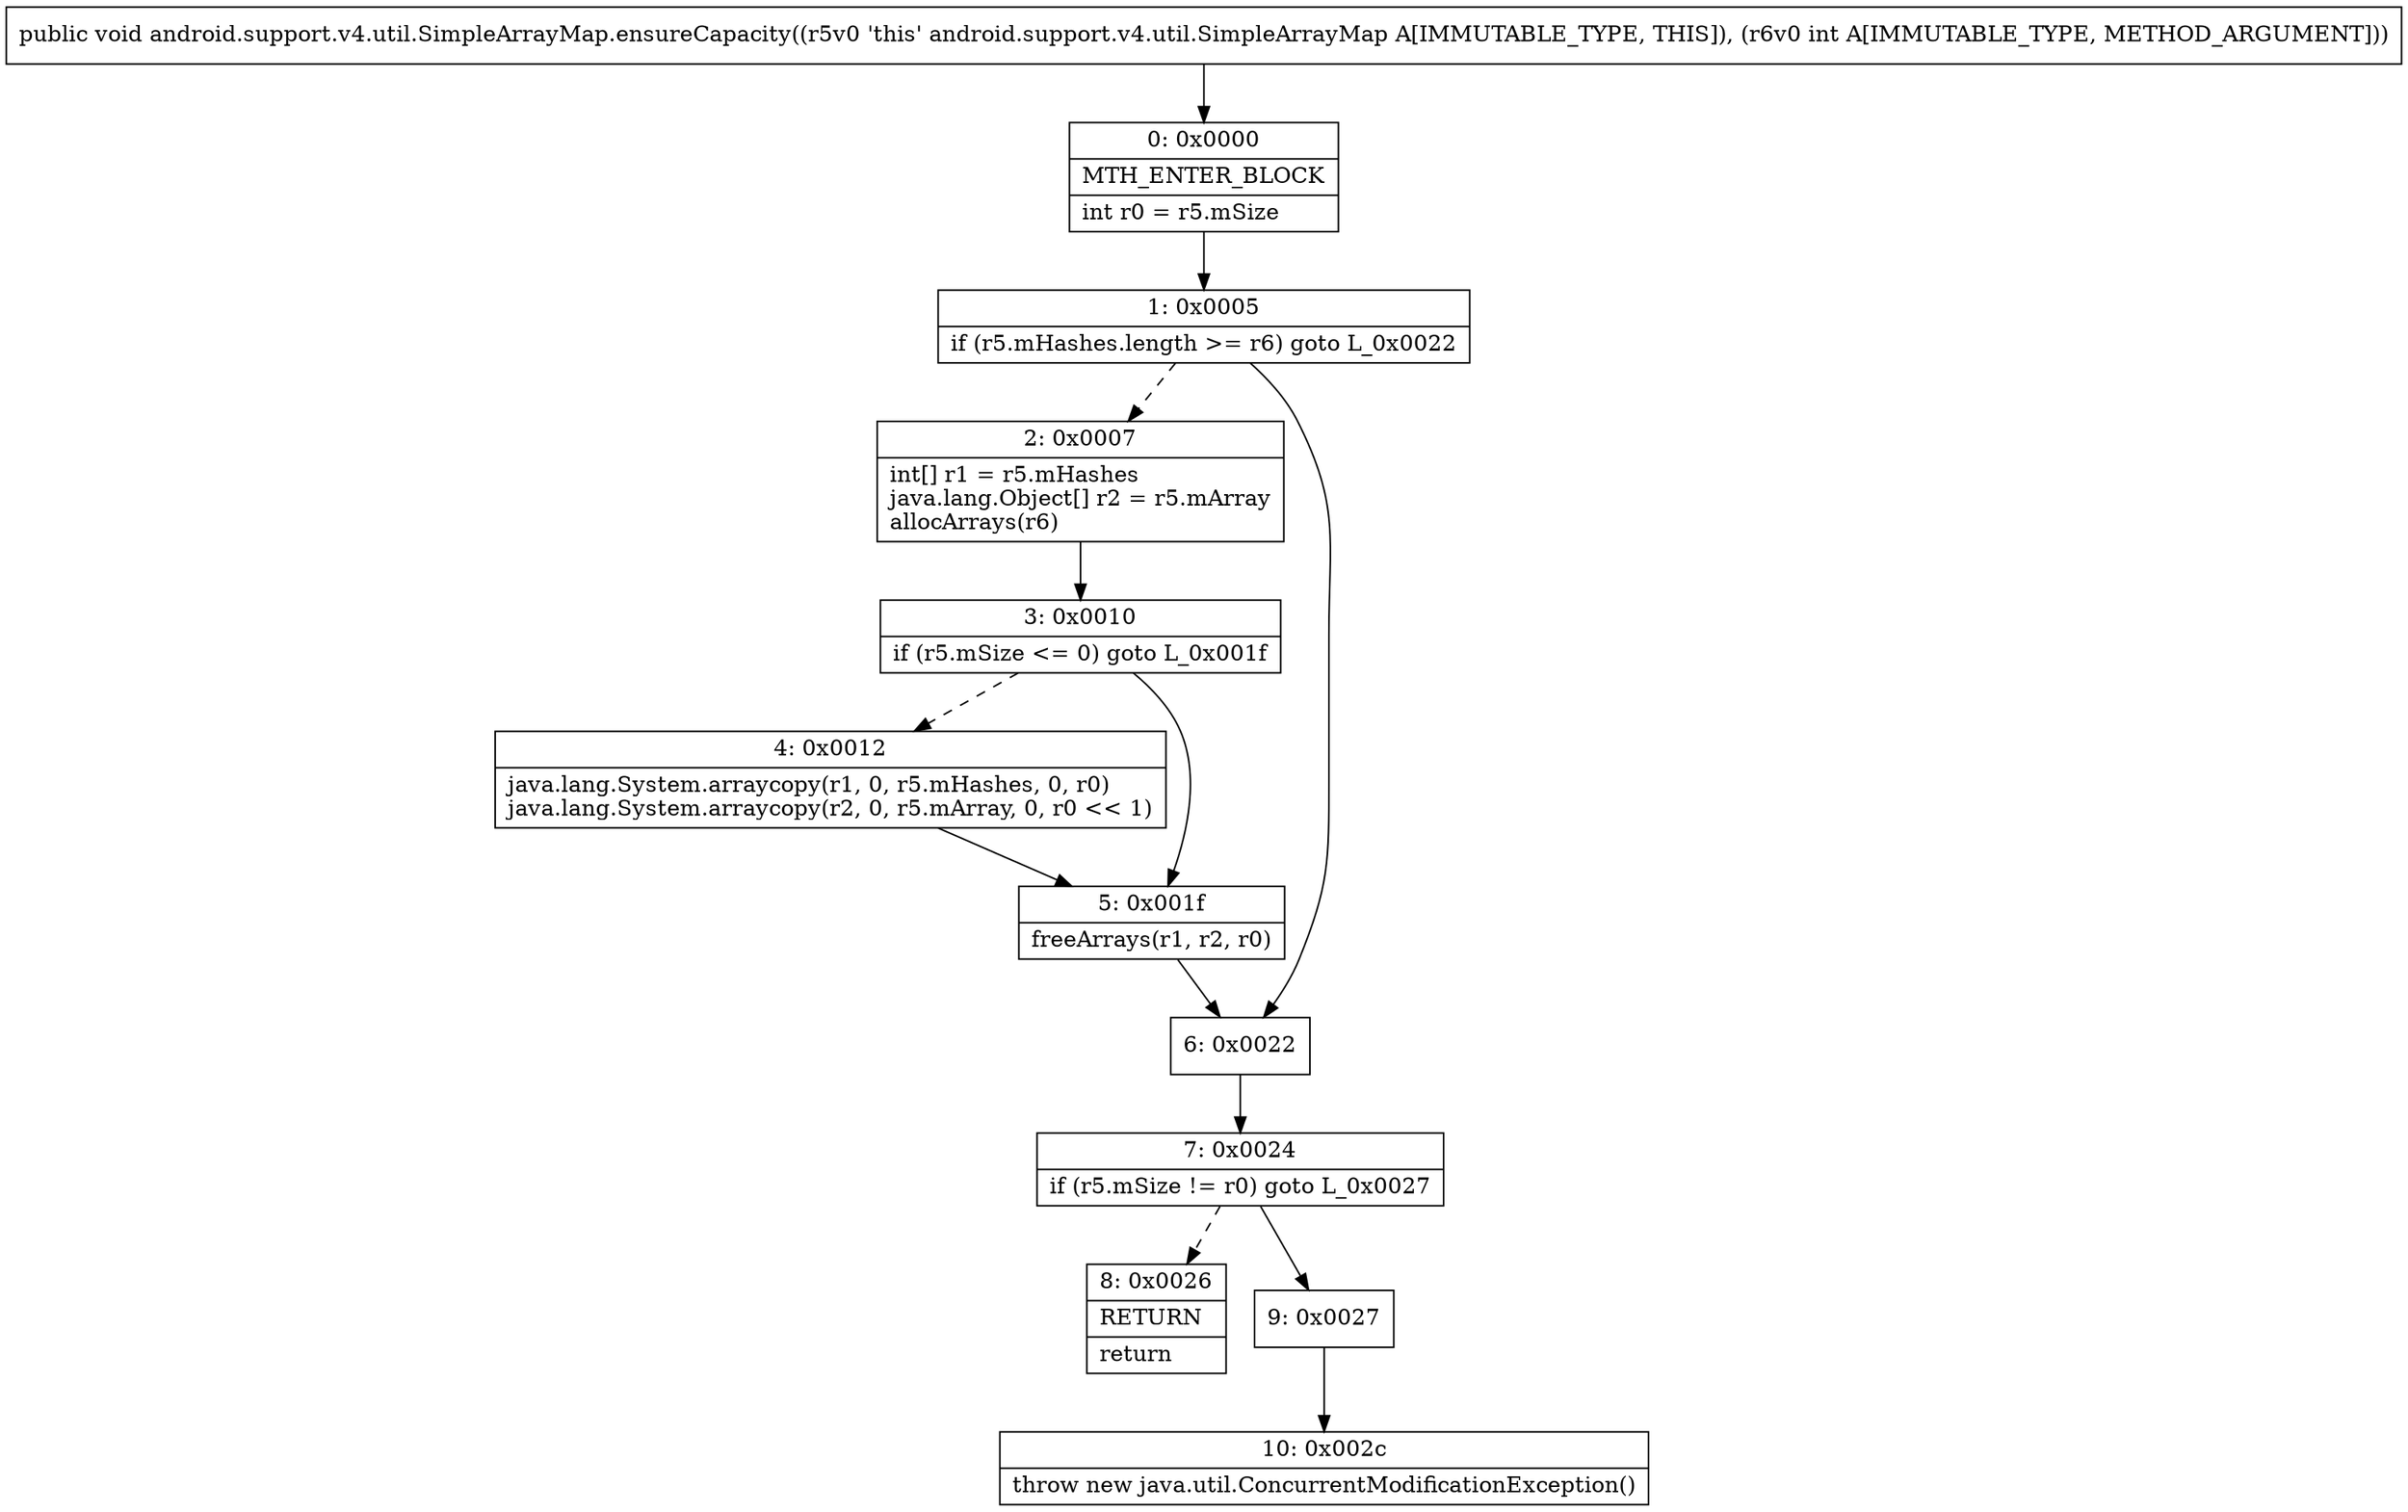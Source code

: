 digraph "CFG forandroid.support.v4.util.SimpleArrayMap.ensureCapacity(I)V" {
Node_0 [shape=record,label="{0\:\ 0x0000|MTH_ENTER_BLOCK\l|int r0 = r5.mSize\l}"];
Node_1 [shape=record,label="{1\:\ 0x0005|if (r5.mHashes.length \>= r6) goto L_0x0022\l}"];
Node_2 [shape=record,label="{2\:\ 0x0007|int[] r1 = r5.mHashes\ljava.lang.Object[] r2 = r5.mArray\lallocArrays(r6)\l}"];
Node_3 [shape=record,label="{3\:\ 0x0010|if (r5.mSize \<= 0) goto L_0x001f\l}"];
Node_4 [shape=record,label="{4\:\ 0x0012|java.lang.System.arraycopy(r1, 0, r5.mHashes, 0, r0)\ljava.lang.System.arraycopy(r2, 0, r5.mArray, 0, r0 \<\< 1)\l}"];
Node_5 [shape=record,label="{5\:\ 0x001f|freeArrays(r1, r2, r0)\l}"];
Node_6 [shape=record,label="{6\:\ 0x0022}"];
Node_7 [shape=record,label="{7\:\ 0x0024|if (r5.mSize != r0) goto L_0x0027\l}"];
Node_8 [shape=record,label="{8\:\ 0x0026|RETURN\l|return\l}"];
Node_9 [shape=record,label="{9\:\ 0x0027}"];
Node_10 [shape=record,label="{10\:\ 0x002c|throw new java.util.ConcurrentModificationException()\l}"];
MethodNode[shape=record,label="{public void android.support.v4.util.SimpleArrayMap.ensureCapacity((r5v0 'this' android.support.v4.util.SimpleArrayMap A[IMMUTABLE_TYPE, THIS]), (r6v0 int A[IMMUTABLE_TYPE, METHOD_ARGUMENT])) }"];
MethodNode -> Node_0;
Node_0 -> Node_1;
Node_1 -> Node_2[style=dashed];
Node_1 -> Node_6;
Node_2 -> Node_3;
Node_3 -> Node_4[style=dashed];
Node_3 -> Node_5;
Node_4 -> Node_5;
Node_5 -> Node_6;
Node_6 -> Node_7;
Node_7 -> Node_8[style=dashed];
Node_7 -> Node_9;
Node_9 -> Node_10;
}

